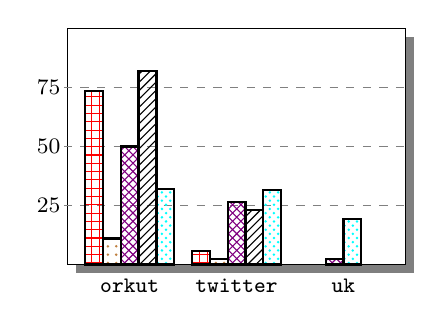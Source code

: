 \begin{tikzpicture}[xscale=0.043,yscale=0.03]

  \draw[preaction={fill=black,opacity=.5,transform canvas={xshift=3,yshift=-3}},black][fill=white] (0,0) rectangle (100, 100);

  \draw[dashed, gray] (-1, 25) -- (101, 25);
  \draw[dashed, gray] (-1, 50) -- (101, 50);
  \draw[dashed, gray] (-1, 75) -- (101, 75);

  \draw[thick, black] (-5.5, 25.00) node[align=right] {\footnotesize{25}};
  \draw[thick, black] (-5.5, 50.00) node[align=right] {\footnotesize{50}};
  \draw[thick, black] (-5.5, 75.00) node[align=right] {\footnotesize{75}};

  \draw[thick, pattern=grid, pattern color=red] (5.26,0) rectangle (10.53,73.50);
  \draw[thick, pattern=dots, pattern color=brown] (10.53,0) rectangle (15.79,10.99);
  \draw[thick, pattern=crosshatch, pattern color=violet] (15.79,0) rectangle (21.05,49.90);
  \draw[thick, pattern=north east lines, pattern color=black] (21.05,0) rectangle (26.32,81.90);
  \draw[thick, pattern=crosshatch dots, pattern color=cyan] (26.32,0) rectangle (31.58,31.80);

  \draw[thick, pattern=grid, pattern color=red] (36.84,0) rectangle (42.11,5.70);
  \draw[thick, pattern=dots, pattern color=brown] (42.11,0) rectangle (47.37,2.30);
  \draw[thick, pattern=crosshatch, pattern color=violet] (47.37,0) rectangle (52.63,26.40);
  \draw[thick, pattern=north east lines, pattern color=black] (52.63,0) rectangle (57.89,23.00);
  \draw[thick, pattern=crosshatch dots, pattern color=cyan] (57.89,0) rectangle (63.16,31.40);

  \draw[thick, pattern=crosshatch, pattern color=violet] (76.32,0) rectangle (81.58,2.30);
  \draw[thick, pattern=crosshatch dots, pattern color=cyan] (81.58,0) rectangle (86.84,19.30);

  \draw[thick, black] (18.42, -9) node {\footnotesize{\tt{orkut}}};
  \draw[thick, black] (50.00, -9) node {\footnotesize{\tt{twitter}}};
  \draw[thick, black] (81.58, -9) node {\footnotesize{\tt{uk}}};

\end{tikzpicture}